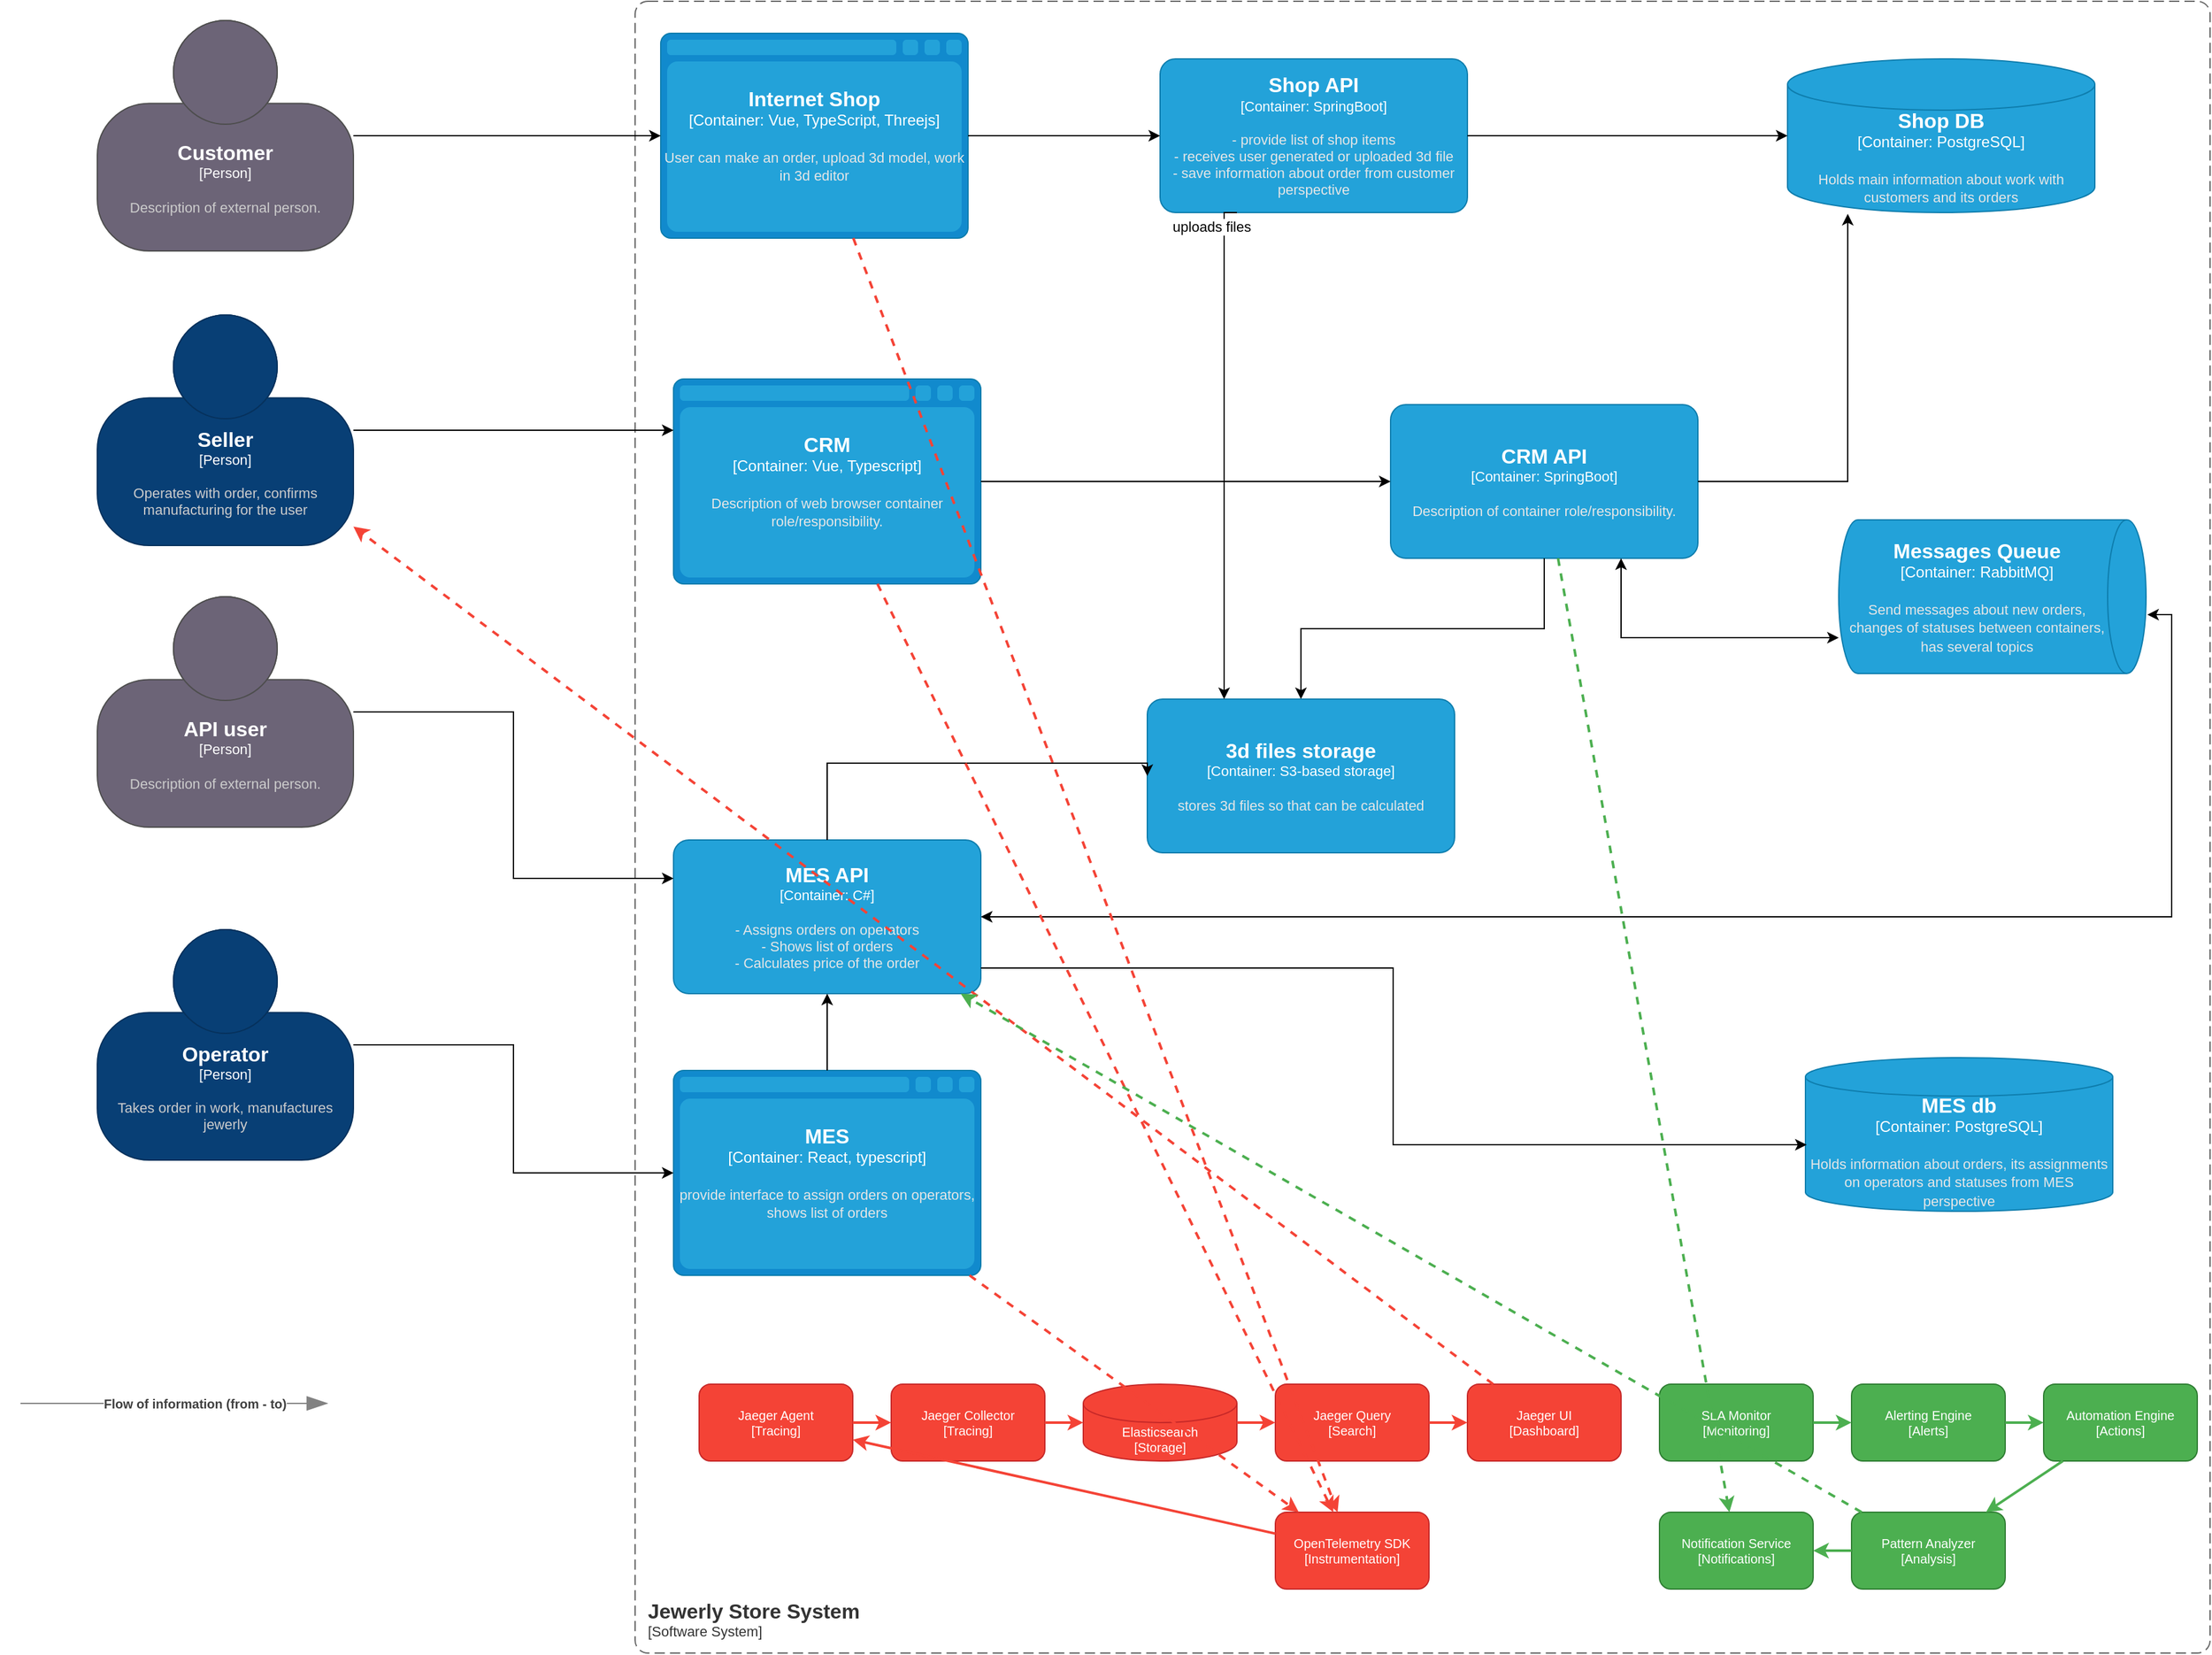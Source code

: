 <?xml version="1.0" encoding="UTF-8"?>
<mxfile version="28.2.3">
  <diagram id="n1DPlX7bn4B0wjNkJa_A" name="Page-1">
    <mxGraphModel dx="910" dy="-169" grid="1" gridSize="10" guides="1" tooltips="1" connect="1" arrows="1" fold="1" page="1" pageScale="1" pageWidth="827" pageHeight="1169" math="0" shadow="0">
      <root>
        <mxCell id="0" />
        <mxCell id="1" parent="0" />
        <object placeholders="1" c4Name="MES API" c4Type="Container" c4Technology="C#" c4Description="- Assigns orders on operators&#xa;- Shows list of orders&#xa;- Calculates price of the order" label="&lt;font style=&quot;font-size: 16px&quot;&gt;&lt;b&gt;%c4Name%&lt;/b&gt;&lt;/font&gt;&lt;div&gt;[%c4Type%: %c4Technology%]&lt;/div&gt;&lt;br&gt;&lt;div&gt;&lt;font style=&quot;font-size: 11px&quot;&gt;&lt;font color=&quot;#E6E6E6&quot;&gt;%c4Description%&lt;/font&gt;&lt;/div&gt;" id="G3vFrTiV91k2r75ZdAF5-1">
          <mxCell style="rounded=1;whiteSpace=wrap;html=1;fontSize=11;labelBackgroundColor=none;fillColor=#23A2D9;fontColor=#ffffff;align=center;arcSize=10;strokeColor=#0E7DAD;metaEdit=1;resizable=0;points=[[0.25,0,0],[0.5,0,0],[0.75,0,0],[1,0.25,0],[1,0.5,0],[1,0.75,0],[0.75,1,0],[0.5,1,0],[0.25,1,0],[0,0.75,0],[0,0.5,0],[0,0.25,0]];" vertex="1" parent="1">
            <mxGeometry x="1620" y="2285" width="240" height="120" as="geometry" />
          </mxCell>
        </object>
        <object placeholders="1" c4Name="Messages Queue" c4Type="Container" c4Technology="RabbitMQ" c4Description="Send messages about new orders, changes of statuses between containers, has several topics" label="&lt;font style=&quot;font-size: 16px&quot;&gt;&lt;b&gt;%c4Name%&lt;/b&gt;&lt;/font&gt;&lt;div&gt;[%c4Type%:&amp;nbsp;%c4Technology%]&lt;/div&gt;&lt;br&gt;&lt;div&gt;&lt;font style=&quot;font-size: 11px&quot;&gt;&lt;font color=&quot;#E6E6E6&quot;&gt;%c4Description%&lt;/font&gt;&lt;/div&gt;" id="G3vFrTiV91k2r75ZdAF5-2">
          <mxCell style="shape=cylinder3;size=15;direction=south;whiteSpace=wrap;html=1;boundedLbl=1;rounded=0;labelBackgroundColor=none;fillColor=#23A2D9;fontSize=12;fontColor=#ffffff;align=center;strokeColor=#0E7DAD;metaEdit=1;points=[[0.5,0,0],[1,0.25,0],[1,0.5,0],[1,0.75,0],[0.5,1,0],[0,0.75,0],[0,0.5,0],[0,0.25,0]];resizable=0;" vertex="1" parent="1">
            <mxGeometry x="2530" y="2035" width="240" height="120" as="geometry" />
          </mxCell>
        </object>
        <object placeholders="1" c4Name="Internet Shop" c4Type="Container" c4Technology="Vue, TypeScript, Threejs" c4Description="User can make an order, upload 3d model, work in 3d editor" label="&lt;font style=&quot;font-size: 16px&quot;&gt;&lt;b&gt;%c4Name%&lt;/b&gt;&lt;/font&gt;&lt;div&gt;[%c4Type%:&amp;nbsp;%c4Technology%]&lt;/div&gt;&lt;br&gt;&lt;div&gt;&lt;font style=&quot;font-size: 11px&quot;&gt;&lt;font color=&quot;#E6E6E6&quot;&gt;%c4Description%&lt;/font&gt;&lt;/div&gt;" id="G3vFrTiV91k2r75ZdAF5-3">
          <mxCell style="shape=mxgraph.c4.webBrowserContainer2;whiteSpace=wrap;html=1;boundedLbl=1;rounded=0;labelBackgroundColor=none;strokeColor=#118ACD;fillColor=#23A2D9;strokeColor=#118ACD;strokeColor2=#0E7DAD;fontSize=12;fontColor=#ffffff;align=center;metaEdit=1;points=[[0.5,0,0],[1,0.25,0],[1,0.5,0],[1,0.75,0],[0.5,1,0],[0,0.75,0],[0,0.5,0],[0,0.25,0]];resizable=0;" vertex="1" parent="1">
            <mxGeometry x="1610" y="1655" width="240" height="160" as="geometry" />
          </mxCell>
        </object>
        <object placeholders="1" c4Name="MES" c4Type="Container" c4Technology="React, typescript" c4Description="provide interface to assign orders on operators, shows list of orders" label="&lt;font style=&quot;font-size: 16px&quot;&gt;&lt;b&gt;%c4Name%&lt;/b&gt;&lt;/font&gt;&lt;div&gt;[%c4Type%:&amp;nbsp;%c4Technology%]&lt;/div&gt;&lt;br&gt;&lt;div&gt;&lt;font style=&quot;font-size: 11px&quot;&gt;&lt;font color=&quot;#E6E6E6&quot;&gt;%c4Description%&lt;/font&gt;&lt;/div&gt;" id="G3vFrTiV91k2r75ZdAF5-4">
          <mxCell style="shape=mxgraph.c4.webBrowserContainer2;whiteSpace=wrap;html=1;boundedLbl=1;rounded=0;labelBackgroundColor=none;strokeColor=#118ACD;fillColor=#23A2D9;strokeColor=#118ACD;strokeColor2=#0E7DAD;fontSize=12;fontColor=#ffffff;align=center;metaEdit=1;points=[[0.5,0,0],[1,0.25,0],[1,0.5,0],[1,0.75,0],[0.5,1,0],[0,0.75,0],[0,0.5,0],[0,0.25,0]];resizable=0;" vertex="1" parent="1">
            <mxGeometry x="1620" y="2465" width="240" height="160" as="geometry" />
          </mxCell>
        </object>
        <mxCell id="G3vFrTiV91k2r75ZdAF5-5" style="edgeStyle=orthogonalEdgeStyle;rounded=0;orthogonalLoop=1;jettySize=auto;html=1;" edge="1" parent="1" source="G3vFrTiV91k2r75ZdAF5-6" target="G3vFrTiV91k2r75ZdAF5-4">
          <mxGeometry relative="1" as="geometry" />
        </mxCell>
        <object placeholders="1" c4Name="Operator" c4Type="Person" c4Description="Takes order in work, manufactures jewerly " label="&lt;font style=&quot;font-size: 16px&quot;&gt;&lt;b&gt;%c4Name%&lt;/b&gt;&lt;/font&gt;&lt;div&gt;[%c4Type%]&lt;/div&gt;&lt;br&gt;&lt;div&gt;&lt;font style=&quot;font-size: 11px&quot;&gt;&lt;font color=&quot;#cccccc&quot;&gt;%c4Description%&lt;/font&gt;&lt;/div&gt;" id="G3vFrTiV91k2r75ZdAF5-6">
          <mxCell style="html=1;fontSize=11;dashed=0;whiteSpace=wrap;fillColor=#083F75;strokeColor=#06315C;fontColor=#ffffff;shape=mxgraph.c4.person2;align=center;metaEdit=1;points=[[0.5,0,0],[1,0.5,0],[1,0.75,0],[0.75,1,0],[0.5,1,0],[0.25,1,0],[0,0.75,0],[0,0.5,0]];resizable=0;" vertex="1" parent="1">
            <mxGeometry x="1170" y="2355" width="200" height="180" as="geometry" />
          </mxCell>
        </object>
        <object placeholders="1" c4Name="Customer" c4Type="Person" c4Description="Description of external person." label="&lt;font style=&quot;font-size: 16px&quot;&gt;&lt;b&gt;%c4Name%&lt;/b&gt;&lt;/font&gt;&lt;div&gt;[%c4Type%]&lt;/div&gt;&lt;br&gt;&lt;div&gt;&lt;font style=&quot;font-size: 11px&quot;&gt;&lt;font color=&quot;#cccccc&quot;&gt;%c4Description%&lt;/font&gt;&lt;/div&gt;" id="G3vFrTiV91k2r75ZdAF5-7">
          <mxCell style="html=1;fontSize=11;dashed=0;whiteSpace=wrap;fillColor=#6C6477;strokeColor=#4D4D4D;fontColor=#ffffff;shape=mxgraph.c4.person2;align=center;metaEdit=1;points=[[0.5,0,0],[1,0.5,0],[1,0.75,0],[0.75,1,0],[0.5,1,0],[0.25,1,0],[0,0.75,0],[0,0.5,0]];resizable=0;" vertex="1" parent="1">
            <mxGeometry x="1170" y="1645" width="200" height="180" as="geometry" />
          </mxCell>
        </object>
        <object placeholders="1" c4Name="API user" c4Type="Person" c4Description="Description of external person." label="&lt;font style=&quot;font-size: 16px&quot;&gt;&lt;b&gt;%c4Name%&lt;/b&gt;&lt;/font&gt;&lt;div&gt;[%c4Type%]&lt;/div&gt;&lt;br&gt;&lt;div&gt;&lt;font style=&quot;font-size: 11px&quot;&gt;&lt;font color=&quot;#cccccc&quot;&gt;%c4Description%&lt;/font&gt;&lt;/div&gt;" id="G3vFrTiV91k2r75ZdAF5-8">
          <mxCell style="html=1;fontSize=11;dashed=0;whiteSpace=wrap;fillColor=#6C6477;strokeColor=#4D4D4D;fontColor=#ffffff;shape=mxgraph.c4.person2;align=center;metaEdit=1;points=[[0.5,0,0],[1,0.5,0],[1,0.75,0],[0.75,1,0],[0.5,1,0],[0.25,1,0],[0,0.75,0],[0,0.5,0]];resizable=0;" vertex="1" parent="1">
            <mxGeometry x="1170" y="2095" width="200" height="180" as="geometry" />
          </mxCell>
        </object>
        <object placeholders="1" c4Name="Shop API" c4Type="Container" c4Technology="SpringBoot" c4Description="- provide list of shop items&#xa;- receives user generated or uploaded 3d file&#xa;- save information about order from customer perspective&#xa;" label="&lt;font style=&quot;font-size: 16px&quot;&gt;&lt;b&gt;%c4Name%&lt;/b&gt;&lt;/font&gt;&lt;div&gt;[%c4Type%: %c4Technology%]&lt;/div&gt;&lt;br&gt;&lt;div&gt;&lt;font style=&quot;font-size: 11px&quot;&gt;&lt;font color=&quot;#E6E6E6&quot;&gt;%c4Description%&lt;/font&gt;&lt;/div&gt;" id="G3vFrTiV91k2r75ZdAF5-9">
          <mxCell style="rounded=1;whiteSpace=wrap;html=1;fontSize=11;labelBackgroundColor=none;fillColor=#23A2D9;fontColor=#ffffff;align=center;arcSize=10;strokeColor=#0E7DAD;metaEdit=1;resizable=0;points=[[0.25,0,0],[0.5,0,0],[0.75,0,0],[1,0.25,0],[1,0.5,0],[1,0.75,0],[0.75,1,0],[0.5,1,0],[0.25,1,0],[0,0.75,0],[0,0.5,0],[0,0.25,0]];" vertex="1" parent="1">
            <mxGeometry x="2000" y="1675" width="240" height="120" as="geometry" />
          </mxCell>
        </object>
        <object placeholders="1" c4Name="CRM" c4Type="Container" c4Technology="Vue, Typescript" c4Description="Description of web browser container role/responsibility." label="&lt;font style=&quot;font-size: 16px&quot;&gt;&lt;b&gt;%c4Name%&lt;/b&gt;&lt;/font&gt;&lt;div&gt;[%c4Type%:&amp;nbsp;%c4Technology%]&lt;/div&gt;&lt;br&gt;&lt;div&gt;&lt;font style=&quot;font-size: 11px&quot;&gt;&lt;font color=&quot;#E6E6E6&quot;&gt;%c4Description%&lt;/font&gt;&lt;/div&gt;" id="G3vFrTiV91k2r75ZdAF5-10">
          <mxCell style="shape=mxgraph.c4.webBrowserContainer2;whiteSpace=wrap;html=1;boundedLbl=1;rounded=0;labelBackgroundColor=none;strokeColor=#118ACD;fillColor=#23A2D9;strokeColor=#118ACD;strokeColor2=#0E7DAD;fontSize=12;fontColor=#ffffff;align=center;metaEdit=1;points=[[0.5,0,0],[1,0.25,0],[1,0.5,0],[1,0.75,0],[0.5,1,0],[0,0.75,0],[0,0.5,0],[0,0.25,0]];resizable=0;" vertex="1" parent="1">
            <mxGeometry x="1620" y="1925" width="240" height="160" as="geometry" />
          </mxCell>
        </object>
        <object placeholders="1" c4Name="CRM API" c4Type="Container" c4Technology="SpringBoot" c4Description="Description of container role/responsibility." label="&lt;font style=&quot;font-size: 16px&quot;&gt;&lt;b&gt;%c4Name%&lt;/b&gt;&lt;/font&gt;&lt;div&gt;[%c4Type%: %c4Technology%]&lt;/div&gt;&lt;br&gt;&lt;div&gt;&lt;font style=&quot;font-size: 11px&quot;&gt;&lt;font color=&quot;#E6E6E6&quot;&gt;%c4Description%&lt;/font&gt;&lt;/div&gt;" id="G3vFrTiV91k2r75ZdAF5-11">
          <mxCell style="rounded=1;whiteSpace=wrap;html=1;fontSize=11;labelBackgroundColor=none;fillColor=#23A2D9;fontColor=#ffffff;align=center;arcSize=10;strokeColor=#0E7DAD;metaEdit=1;resizable=0;points=[[0.25,0,0],[0.5,0,0],[0.75,0,0],[1,0.25,0],[1,0.5,0],[1,0.75,0],[0.75,1,0],[0.5,1,0],[0.25,1,0],[0,0.75,0],[0,0.5,0],[0,0.25,0]];" vertex="1" parent="1">
            <mxGeometry x="2180" y="1945" width="240" height="120" as="geometry" />
          </mxCell>
        </object>
        <object placeholders="1" c4Name="Shop DB" c4Type="Container" c4Technology="PostgreSQL" c4Description="Holds main information about work with customers and its orders&#xa;" label="&lt;font style=&quot;font-size: 16px&quot;&gt;&lt;b&gt;%c4Name%&lt;/b&gt;&lt;/font&gt;&lt;div&gt;[%c4Type%:&amp;nbsp;%c4Technology%]&lt;/div&gt;&lt;br&gt;&lt;div&gt;&lt;font style=&quot;font-size: 11px&quot;&gt;&lt;font color=&quot;#E6E6E6&quot;&gt;%c4Description%&lt;/font&gt;&lt;/div&gt;" id="G3vFrTiV91k2r75ZdAF5-12">
          <mxCell style="shape=cylinder3;size=20;whiteSpace=wrap;html=1;boundedLbl=1;rounded=0;labelBackgroundColor=none;fillColor=#23A2D9;fontSize=12;fontColor=#ffffff;align=center;strokeColor=#0E7DAD;metaEdit=1;points=[[0.5,0,0],[1,0.25,0],[1,0.5,0],[1,0.75,0],[0.5,1,0],[0,0.75,0],[0,0.5,0],[0,0.25,0]];resizable=0;" vertex="1" parent="1">
            <mxGeometry x="2490" y="1675" width="240" height="120" as="geometry" />
          </mxCell>
        </object>
        <mxCell id="G3vFrTiV91k2r75ZdAF5-13" style="edgeStyle=orthogonalEdgeStyle;rounded=0;orthogonalLoop=1;jettySize=auto;html=1;entryX=0.196;entryY=1.008;entryDx=0;entryDy=0;entryPerimeter=0;" edge="1" parent="1" source="G3vFrTiV91k2r75ZdAF5-11" target="G3vFrTiV91k2r75ZdAF5-12">
          <mxGeometry relative="1" as="geometry" />
        </mxCell>
        <mxCell id="G3vFrTiV91k2r75ZdAF5-14" style="edgeStyle=orthogonalEdgeStyle;rounded=0;orthogonalLoop=1;jettySize=auto;html=1;entryX=0;entryY=0.5;entryDx=0;entryDy=0;entryPerimeter=0;" edge="1" parent="1" source="G3vFrTiV91k2r75ZdAF5-9" target="G3vFrTiV91k2r75ZdAF5-12">
          <mxGeometry relative="1" as="geometry" />
        </mxCell>
        <mxCell id="G3vFrTiV91k2r75ZdAF5-15" style="edgeStyle=orthogonalEdgeStyle;rounded=0;orthogonalLoop=1;jettySize=auto;html=1;entryX=0;entryY=0.5;entryDx=0;entryDy=0;entryPerimeter=0;" edge="1" parent="1" source="G3vFrTiV91k2r75ZdAF5-3" target="G3vFrTiV91k2r75ZdAF5-9">
          <mxGeometry relative="1" as="geometry" />
        </mxCell>
        <mxCell id="G3vFrTiV91k2r75ZdAF5-16" style="edgeStyle=orthogonalEdgeStyle;rounded=0;orthogonalLoop=1;jettySize=auto;html=1;entryX=0.767;entryY=1;entryDx=0;entryDy=0;entryPerimeter=0;exitX=0.75;exitY=1;exitDx=0;exitDy=0;exitPerimeter=0;startArrow=classic;startFill=1;" edge="1" parent="1" source="G3vFrTiV91k2r75ZdAF5-11" target="G3vFrTiV91k2r75ZdAF5-2">
          <mxGeometry relative="1" as="geometry" />
        </mxCell>
        <mxCell id="G3vFrTiV91k2r75ZdAF5-17" style="edgeStyle=orthogonalEdgeStyle;rounded=0;orthogonalLoop=1;jettySize=auto;html=1;entryX=0.617;entryY=-0.004;entryDx=0;entryDy=0;entryPerimeter=0;startArrow=classic;startFill=1;" edge="1" parent="1" source="G3vFrTiV91k2r75ZdAF5-1" target="G3vFrTiV91k2r75ZdAF5-2">
          <mxGeometry relative="1" as="geometry" />
        </mxCell>
        <mxCell id="G3vFrTiV91k2r75ZdAF5-18" style="edgeStyle=orthogonalEdgeStyle;rounded=0;orthogonalLoop=1;jettySize=auto;html=1;entryX=0.5;entryY=1;entryDx=0;entryDy=0;entryPerimeter=0;" edge="1" parent="1" source="G3vFrTiV91k2r75ZdAF5-4" target="G3vFrTiV91k2r75ZdAF5-1">
          <mxGeometry relative="1" as="geometry" />
        </mxCell>
        <object placeholders="1" c4Name="Jewerly Store System" c4Type="SystemScopeBoundary" c4Application="Software System" label="&lt;font style=&quot;font-size: 16px&quot;&gt;&lt;b&gt;&lt;div style=&quot;text-align: left&quot;&gt;%c4Name%&lt;/div&gt;&lt;/b&gt;&lt;/font&gt;&lt;div style=&quot;text-align: left&quot;&gt;[%c4Application%]&lt;/div&gt;" id="G3vFrTiV91k2r75ZdAF5-19">
          <mxCell style="rounded=1;fontSize=11;whiteSpace=wrap;html=1;dashed=1;arcSize=20;fillColor=none;strokeColor=#666666;fontColor=#333333;labelBackgroundColor=none;align=left;verticalAlign=bottom;labelBorderColor=none;spacingTop=0;spacing=10;dashPattern=8 4;metaEdit=1;rotatable=0;perimeter=rectanglePerimeter;noLabel=0;labelPadding=0;allowArrows=0;connectable=0;expand=0;recursiveResize=0;editable=1;pointerEvents=0;absoluteArcSize=1;points=[[0.25,0,0],[0.5,0,0],[0.75,0,0],[1,0.25,0],[1,0.5,0],[1,0.75,0],[0.75,1,0],[0.5,1,0],[0.25,1,0],[0,0.75,0],[0,0.5,0],[0,0.25,0]];" vertex="1" parent="1">
            <mxGeometry x="1590" y="1630" width="1230" height="1290" as="geometry" />
          </mxCell>
        </object>
        <mxCell id="G3vFrTiV91k2r75ZdAF5-20" style="edgeStyle=orthogonalEdgeStyle;rounded=0;orthogonalLoop=1;jettySize=auto;html=1;entryX=0;entryY=0.25;entryDx=0;entryDy=0;entryPerimeter=0;" edge="1" parent="1" source="G3vFrTiV91k2r75ZdAF5-8" target="G3vFrTiV91k2r75ZdAF5-1">
          <mxGeometry relative="1" as="geometry" />
        </mxCell>
        <mxCell id="G3vFrTiV91k2r75ZdAF5-21" style="edgeStyle=orthogonalEdgeStyle;rounded=0;orthogonalLoop=1;jettySize=auto;html=1;entryX=0;entryY=0.5;entryDx=0;entryDy=0;entryPerimeter=0;" edge="1" parent="1" source="G3vFrTiV91k2r75ZdAF5-10" target="G3vFrTiV91k2r75ZdAF5-11">
          <mxGeometry relative="1" as="geometry" />
        </mxCell>
        <mxCell id="G3vFrTiV91k2r75ZdAF5-22" style="edgeStyle=orthogonalEdgeStyle;rounded=0;orthogonalLoop=1;jettySize=auto;html=1;entryX=0;entryY=0.5;entryDx=0;entryDy=0;entryPerimeter=0;" edge="1" parent="1" source="G3vFrTiV91k2r75ZdAF5-7" target="G3vFrTiV91k2r75ZdAF5-3">
          <mxGeometry relative="1" as="geometry" />
        </mxCell>
        <mxCell id="G3vFrTiV91k2r75ZdAF5-23" value="" style="edgeStyle=orthogonalEdgeStyle;rounded=0;orthogonalLoop=1;jettySize=auto;html=1;startArrow=classic;startFill=1;endArrow=none;endFill=0;" edge="1" parent="1" source="G3vFrTiV91k2r75ZdAF5-24" target="G3vFrTiV91k2r75ZdAF5-11">
          <mxGeometry relative="1" as="geometry" />
        </mxCell>
        <object placeholders="1" c4Name="3d files storage" c4Type="Container" c4Technology="S3-based storage" c4Description="stores 3d files so that can be calculated" label="&lt;font style=&quot;font-size: 16px&quot;&gt;&lt;b&gt;%c4Name%&lt;/b&gt;&lt;/font&gt;&lt;div&gt;[%c4Type%: %c4Technology%]&lt;/div&gt;&lt;br&gt;&lt;div&gt;&lt;font style=&quot;font-size: 11px&quot;&gt;&lt;font color=&quot;#E6E6E6&quot;&gt;%c4Description%&lt;/font&gt;&lt;/div&gt;" id="G3vFrTiV91k2r75ZdAF5-24">
          <mxCell style="rounded=1;whiteSpace=wrap;html=1;fontSize=11;labelBackgroundColor=none;fillColor=#23A2D9;fontColor=#ffffff;align=center;arcSize=10;strokeColor=#0E7DAD;metaEdit=1;resizable=0;points=[[0.25,0,0],[0.5,0,0],[0.75,0,0],[1,0.25,0],[1,0.5,0],[1,0.75,0],[0.75,1,0],[0.5,1,0],[0.25,1,0],[0,0.75,0],[0,0.5,0],[0,0.25,0]];" vertex="1" parent="1">
            <mxGeometry x="1990" y="2175" width="240" height="120" as="geometry" />
          </mxCell>
        </object>
        <mxCell id="G3vFrTiV91k2r75ZdAF5-25" style="edgeStyle=orthogonalEdgeStyle;rounded=0;orthogonalLoop=1;jettySize=auto;html=1;entryX=0;entryY=0.5;entryDx=0;entryDy=0;entryPerimeter=0;" edge="1" parent="1" source="G3vFrTiV91k2r75ZdAF5-1" target="G3vFrTiV91k2r75ZdAF5-24">
          <mxGeometry relative="1" as="geometry">
            <Array as="points">
              <mxPoint x="1740" y="2225" />
            </Array>
          </mxGeometry>
        </mxCell>
        <mxCell id="G3vFrTiV91k2r75ZdAF5-26" style="edgeStyle=orthogonalEdgeStyle;rounded=0;orthogonalLoop=1;jettySize=auto;html=1;entryX=0.25;entryY=0;entryDx=0;entryDy=0;entryPerimeter=0;exitX=0.25;exitY=1;exitDx=0;exitDy=0;exitPerimeter=0;" edge="1" parent="1" source="G3vFrTiV91k2r75ZdAF5-9" target="G3vFrTiV91k2r75ZdAF5-24">
          <mxGeometry relative="1" as="geometry">
            <mxPoint x="2060" y="1825" as="sourcePoint" />
            <mxPoint x="2260.08" y="2185.96" as="targetPoint" />
            <Array as="points">
              <mxPoint x="2050" y="1795" />
            </Array>
          </mxGeometry>
        </mxCell>
        <mxCell id="G3vFrTiV91k2r75ZdAF5-27" value="uploads files" style="edgeLabel;html=1;align=center;verticalAlign=middle;resizable=0;points=[];" vertex="1" connectable="0" parent="G3vFrTiV91k2r75ZdAF5-26">
          <mxGeometry x="-0.371" y="-2" relative="1" as="geometry">
            <mxPoint x="-8" y="-102" as="offset" />
          </mxGeometry>
        </mxCell>
        <object placeholders="1" c4Name="Seller" c4Type="Person" c4Description="Operates with order, confirms manufacturing for the user" label="&lt;font style=&quot;font-size: 16px&quot;&gt;&lt;b&gt;%c4Name%&lt;/b&gt;&lt;/font&gt;&lt;div&gt;[%c4Type%]&lt;/div&gt;&lt;br&gt;&lt;div&gt;&lt;font style=&quot;font-size: 11px&quot;&gt;&lt;font color=&quot;#cccccc&quot;&gt;%c4Description%&lt;/font&gt;&lt;/div&gt;" id="G3vFrTiV91k2r75ZdAF5-28">
          <mxCell style="html=1;fontSize=11;dashed=0;whiteSpace=wrap;fillColor=#083F75;strokeColor=#06315C;fontColor=#ffffff;shape=mxgraph.c4.person2;align=center;metaEdit=1;points=[[0.5,0,0],[1,0.5,0],[1,0.75,0],[0.75,1,0],[0.5,1,0],[0.25,1,0],[0,0.75,0],[0,0.5,0]];resizable=0;" vertex="1" parent="1">
            <mxGeometry x="1170" y="1875" width="200" height="180" as="geometry" />
          </mxCell>
        </object>
        <mxCell id="G3vFrTiV91k2r75ZdAF5-29" style="edgeStyle=orthogonalEdgeStyle;rounded=0;orthogonalLoop=1;jettySize=auto;html=1;entryX=0;entryY=0.25;entryDx=0;entryDy=0;entryPerimeter=0;" edge="1" parent="1" source="G3vFrTiV91k2r75ZdAF5-28" target="G3vFrTiV91k2r75ZdAF5-10">
          <mxGeometry relative="1" as="geometry" />
        </mxCell>
        <object placeholders="1" c4Name="MES db" c4Type="Container" c4Technology="PostgreSQL" c4Description="Holds information about orders, its assignments on operators and statuses from MES perspective" label="&lt;font style=&quot;font-size: 16px&quot;&gt;&lt;b&gt;%c4Name%&lt;/b&gt;&lt;/font&gt;&lt;div&gt;[%c4Type%:&amp;nbsp;%c4Technology%]&lt;/div&gt;&lt;br&gt;&lt;div&gt;&lt;font style=&quot;font-size: 11px&quot;&gt;&lt;font color=&quot;#E6E6E6&quot;&gt;%c4Description%&lt;/font&gt;&lt;/div&gt;" id="G3vFrTiV91k2r75ZdAF5-30">
          <mxCell style="shape=cylinder3;size=15;whiteSpace=wrap;html=1;boundedLbl=1;rounded=0;labelBackgroundColor=none;fillColor=#23A2D9;fontSize=12;fontColor=#ffffff;align=center;strokeColor=#0E7DAD;metaEdit=1;points=[[0.5,0,0],[1,0.25,0],[1,0.5,0],[1,0.75,0],[0.5,1,0],[0,0.75,0],[0,0.5,0],[0,0.25,0]];resizable=0;" vertex="1" parent="1">
            <mxGeometry x="2504" y="2455" width="240" height="120" as="geometry" />
          </mxCell>
        </object>
        <mxCell id="G3vFrTiV91k2r75ZdAF5-31" style="edgeStyle=orthogonalEdgeStyle;rounded=0;orthogonalLoop=1;jettySize=auto;html=1;entryX=0.004;entryY=0.567;entryDx=0;entryDy=0;entryPerimeter=0;" edge="1" parent="1" source="G3vFrTiV91k2r75ZdAF5-1" target="G3vFrTiV91k2r75ZdAF5-30">
          <mxGeometry relative="1" as="geometry">
            <mxPoint x="2470" y="2525" as="targetPoint" />
            <Array as="points">
              <mxPoint x="2182" y="2385" />
              <mxPoint x="2182" y="2523" />
            </Array>
          </mxGeometry>
        </mxCell>
        <object placeholders="1" c4Type="Relationship" c4Description="Flow of information (from - to) " label="&lt;div style=&quot;text-align: left&quot;&gt;&lt;div style=&quot;text-align: center&quot;&gt;&lt;b&gt;%c4Description%&lt;/b&gt;&lt;/div&gt;" id="G3vFrTiV91k2r75ZdAF5-32">
          <mxCell style="endArrow=blockThin;html=1;fontSize=10;fontColor=#404040;strokeWidth=1;endFill=1;strokeColor=#828282;elbow=vertical;metaEdit=1;endSize=14;startSize=14;jumpStyle=arc;jumpSize=16;rounded=0;edgeStyle=orthogonalEdgeStyle;" edge="1" parent="1">
            <mxGeometry x="0.133" width="240" relative="1" as="geometry">
              <mxPoint x="1110" y="2725" as="sourcePoint" />
              <mxPoint x="1350" y="2725" as="targetPoint" />
              <mxPoint as="offset" />
            </mxGeometry>
          </mxCell>
        </object>
        <mxCell id="G3vFrTiV91k2r75ZdAF5-33" value="Jaeger Agent&#xa;[Tracing]" style="rounded=1;whiteSpace=wrap;html=1;fontSize=10;fillColor=#f44336;strokeColor=#c62828;fontColor=#ffffff;" vertex="1" parent="1">
          <mxGeometry x="1640" y="2710" width="120" height="60" as="geometry" />
        </mxCell>
        <mxCell id="G3vFrTiV91k2r75ZdAF5-34" value="Jaeger Collector&#xa;[Tracing]" style="rounded=1;whiteSpace=wrap;html=1;fontSize=10;fillColor=#f44336;strokeColor=#c62828;fontColor=#ffffff;" vertex="1" parent="1">
          <mxGeometry x="1790" y="2710" width="120" height="60" as="geometry" />
        </mxCell>
        <mxCell id="G3vFrTiV91k2r75ZdAF5-35" value="Elasticsearch&#xa;[Storage]" style="shape=cylinder3;whiteSpace=wrap;html=1;boundedLbl=1;backgroundOutline=1;size=15;fontSize=10;fillColor=#f44336;strokeColor=#c62828;fontColor=#ffffff;" vertex="1" parent="1">
          <mxGeometry x="1940" y="2710" width="120" height="60" as="geometry" />
        </mxCell>
        <mxCell id="G3vFrTiV91k2r75ZdAF5-36" value="Jaeger Query&#xa;[Search]" style="rounded=1;whiteSpace=wrap;html=1;fontSize=10;fillColor=#f44336;strokeColor=#c62828;fontColor=#ffffff;" vertex="1" parent="1">
          <mxGeometry x="2090" y="2710" width="120" height="60" as="geometry" />
        </mxCell>
        <mxCell id="G3vFrTiV91k2r75ZdAF5-37" value="Jaeger UI&#xa;[Dashboard]" style="rounded=1;whiteSpace=wrap;html=1;fontSize=10;fillColor=#f44336;strokeColor=#c62828;fontColor=#ffffff;" vertex="1" parent="1">
          <mxGeometry x="2240" y="2710" width="120" height="60" as="geometry" />
        </mxCell>
        <mxCell id="G3vFrTiV91k2r75ZdAF5-38" value="SLA Monitor&#xa;[Monitoring]" style="rounded=1;whiteSpace=wrap;html=1;fontSize=10;fillColor=#4caf50;strokeColor=#2e7d32;fontColor=#ffffff;" vertex="1" parent="1">
          <mxGeometry x="2390" y="2710" width="120" height="60" as="geometry" />
        </mxCell>
        <mxCell id="G3vFrTiV91k2r75ZdAF5-39" value="Alerting Engine&#xa;[Alerts]" style="rounded=1;whiteSpace=wrap;html=1;fontSize=10;fillColor=#4caf50;strokeColor=#2e7d32;fontColor=#ffffff;" vertex="1" parent="1">
          <mxGeometry x="2540" y="2710" width="120" height="60" as="geometry" />
        </mxCell>
        <mxCell id="G3vFrTiV91k2r75ZdAF5-40" value="Automation Engine&#xa;[Actions]" style="rounded=1;whiteSpace=wrap;html=1;fontSize=10;fillColor=#4caf50;strokeColor=#2e7d32;fontColor=#ffffff;" vertex="1" parent="1">
          <mxGeometry x="2690" y="2710" width="120" height="60" as="geometry" />
        </mxCell>
        <mxCell id="G3vFrTiV91k2r75ZdAF5-41" value="Notification Service&#xa;[Notifications]" style="rounded=1;whiteSpace=wrap;html=1;fontSize=10;fillColor=#4caf50;strokeColor=#2e7d32;fontColor=#ffffff;" vertex="1" parent="1">
          <mxGeometry x="2390" y="2810" width="120" height="60" as="geometry" />
        </mxCell>
        <mxCell id="G3vFrTiV91k2r75ZdAF5-42" value="Pattern Analyzer&#xa;[Analysis]" style="rounded=1;whiteSpace=wrap;html=1;fontSize=10;fillColor=#4caf50;strokeColor=#2e7d32;fontColor=#ffffff;" vertex="1" parent="1">
          <mxGeometry x="2540" y="2810" width="120" height="60" as="geometry" />
        </mxCell>
         <mxCell id="G3vFrTiV91k2r75ZdAF5-43" value="OpenTelemetry SDK&#xa;[Instrumentation]" style="rounded=1;whiteSpace=wrap;html=1;fontSize=10;fillColor=#f44336;strokeColor=#c62828;fontColor=#ffffff;" vertex="1" parent="1">
           <mxGeometry x="2090" y="2810" width="120" height="60" as="geometry" />
         </mxCell>
         <mxCell id="G3vFrTiV91k2r75ZdAF5-44" value="" style="endArrow=classic;html=1;rounded=0;strokeWidth=2;strokeColor=#f44336;dashed=1;" edge="1" parent="1" source="G3vFrTiV91k2r75ZdAF5-3" target="G3vFrTiV91k2r75ZdAF5-43">
           <mxGeometry width="50" height="50" relative="1" as="geometry">
             <mxPoint x="1730" y="1735" as="sourcePoint" />
             <mxPoint x="2150" y="2810" as="targetPoint" />
           </mxGeometry>
         </mxCell>
         <mxCell id="G3vFrTiV91k2r75ZdAF5-45" value="" style="endArrow=classic;html=1;rounded=0;strokeWidth=2;strokeColor=#f44336;dashed=1;" edge="1" parent="1" source="G3vFrTiV91k2r75ZdAF5-10" target="G3vFrTiV91k2r75ZdAF5-43">
           <mxGeometry width="50" height="50" relative="1" as="geometry">
             <mxPoint x="1740" y="2005" as="sourcePoint" />
             <mxPoint x="2150" y="2810" as="targetPoint" />
           </mxGeometry>
         </mxCell>
         <mxCell id="G3vFrTiV91k2r75ZdAF5-46" value="" style="endArrow=classic;html=1;rounded=0;strokeWidth=2;strokeColor=#f44336;dashed=1;" edge="1" parent="1" source="G3vFrTiV91k2r75ZdAF5-4" target="G3vFrTiV91k2r75ZdAF5-43">
           <mxGeometry width="50" height="50" relative="1" as="geometry">
             <mxPoint x="1740" y="2545" as="sourcePoint" />
             <mxPoint x="2150" y="2810" as="targetPoint" />
           </mxGeometry>
         </mxCell>
         <mxCell id="G3vFrTiV91k2r75ZdAF5-47" value="" style="endArrow=classic;html=1;rounded=0;strokeWidth=2;strokeColor=#f44336;" edge="1" parent="1" source="G3vFrTiV91k2r75ZdAF5-43" target="G3vFrTiV91k2r75ZdAF5-33">
           <mxGeometry width="50" height="50" relative="1" as="geometry">
             <mxPoint x="2150" y="2810" as="sourcePoint" />
             <mxPoint x="1700" y="2710" as="targetPoint" />
           </mxGeometry>
         </mxCell>
         <mxCell id="G3vFrTiV91k2r75ZdAF5-48" value="" style="endArrow=classic;html=1;rounded=0;strokeWidth=2;strokeColor=#f44336;" edge="1" parent="1" source="G3vFrTiV91k2r75ZdAF5-33" target="G3vFrTiV91k2r75ZdAF5-34">
           <mxGeometry width="50" height="50" relative="1" as="geometry">
             <mxPoint x="1760" y="2740" as="sourcePoint" />
             <mxPoint x="1850" y="2740" as="targetPoint" />
           </mxGeometry>
         </mxCell>
         <mxCell id="G3vFrTiV91k2r75ZdAF5-49" value="" style="endArrow=classic;html=1;rounded=0;strokeWidth=2;strokeColor=#f44336;" edge="1" parent="1" source="G3vFrTiV91k2r75ZdAF5-34" target="G3vFrTiV91k2r75ZdAF5-35">
           <mxGeometry width="50" height="50" relative="1" as="geometry">
             <mxPoint x="1910" y="2740" as="sourcePoint" />
             <mxPoint x="2000" y="2740" as="targetPoint" />
           </mxGeometry>
         </mxCell>
         <mxCell id="G3vFrTiV91k2r75ZdAF5-50" value="" style="endArrow=classic;html=1;rounded=0;strokeWidth=2;strokeColor=#f44336;" edge="1" parent="1" source="G3vFrTiV91k2r75ZdAF5-35" target="G3vFrTiV91k2r75ZdAF5-36">
           <mxGeometry width="50" height="50" relative="1" as="geometry">
             <mxPoint x="2060" y="2740" as="sourcePoint" />
             <mxPoint x="2150" y="2740" as="targetPoint" />
           </mxGeometry>
         </mxCell>
         <mxCell id="G3vFrTiV91k2r75ZdAF5-51" value="" style="endArrow=classic;html=1;rounded=0;strokeWidth=2;strokeColor=#f44336;" edge="1" parent="1" source="G3vFrTiV91k2r75ZdAF5-36" target="G3vFrTiV91k2r75ZdAF5-37">
           <mxGeometry width="50" height="50" relative="1" as="geometry">
             <mxPoint x="2210" y="2740" as="sourcePoint" />
             <mxPoint x="2300" y="2740" as="targetPoint" />
           </mxGeometry>
         </mxCell>
         <mxCell id="G3vFrTiV91k2r75ZdAF5-52" value="" style="endArrow=classic;html=1;rounded=0;strokeWidth=2;strokeColor=#f44336;dashed=1;" edge="1" parent="1" source="G3vFrTiV91k2r75ZdAF5-37" target="G3vFrTiV91k2r75ZdAF5-28">
           <mxGeometry width="50" height="50" relative="1" as="geometry">
             <mxPoint x="2300" y="2740" as="sourcePoint" />
             <mxPoint x="1270" y="1965" as="targetPoint" />
           </mxGeometry>
         </mxCell>
         <mxCell id="G3vFrTiV91k2r75ZdAF5-53" value="" style="endArrow=classic;html=1;rounded=0;strokeWidth=2;strokeColor=#4caf50;" edge="1" parent="1" source="G3vFrTiV91k2r75ZdAF5-38" target="G3vFrTiV91k2r75ZdAF5-39">
           <mxGeometry width="50" height="50" relative="1" as="geometry">
             <mxPoint x="2450" y="2740" as="sourcePoint" />
             <mxPoint x="2600" y="2740" as="targetPoint" />
           </mxGeometry>
         </mxCell>
         <mxCell id="G3vFrTiV91k2r75ZdAF5-54" value="" style="endArrow=classic;html=1;rounded=0;strokeWidth=2;strokeColor=#4caf50;" edge="1" parent="1" source="G3vFrTiV91k2r75ZdAF5-39" target="G3vFrTiV91k2r75ZdAF5-40">
           <mxGeometry width="50" height="50" relative="1" as="geometry">
             <mxPoint x="2660" y="2740" as="sourcePoint" />
             <mxPoint x="2750" y="2740" as="targetPoint" />
           </mxGeometry>
         </mxCell>
         <mxCell id="G3vFrTiV91k2r75ZdAF5-55" value="" style="endArrow=classic;html=1;rounded=0;strokeWidth=2;strokeColor=#4caf50;" edge="1" parent="1" source="G3vFrTiV91k2r75ZdAF5-40" target="G3vFrTiV91k2r75ZdAF5-42">
           <mxGeometry width="50" height="50" relative="1" as="geometry">
             <mxPoint x="2750" y="2770" as="sourcePoint" />
             <mxPoint x="2600" y="2810" as="targetPoint" />
           </mxGeometry>
         </mxCell>
         <mxCell id="G3vFrTiV91k2r75ZdAF5-56" value="" style="endArrow=classic;html=1;rounded=0;strokeWidth=2;strokeColor=#4caf50;" edge="1" parent="1" source="G3vFrTiV91k2r75ZdAF5-42" target="G3vFrTiV91k2r75ZdAF5-41">
           <mxGeometry width="50" height="50" relative="1" as="geometry">
             <mxPoint x="2600" y="2810" as="sourcePoint" />
             <mxPoint x="2450" y="2810" as="targetPoint" />
           </mxGeometry>
         </mxCell>
         <mxCell id="G3vFrTiV91k2r75ZdAF5-57" value="" style="endArrow=classic;html=1;rounded=0;strokeWidth=2;strokeColor=#4caf50;dashed=1;" edge="1" parent="1" source="G3vFrTiV91k2r75ZdAF5-42" target="G3vFrTiV91k2r75ZdAF5-1">
           <mxGeometry width="50" height="50" relative="1" as="geometry">
             <mxPoint x="2600" y="2810" as="sourcePoint" />
             <mxPoint x="1740" y="2345" as="targetPoint" />
           </mxGeometry>
         </mxCell>
         <mxCell id="G3vFrTiV91k2r75ZdAF5-58" value="" style="endArrow=classic;html=1;rounded=0;strokeWidth=2;strokeColor=#4caf50;dashed=1;" edge="1" parent="1" source="G3vFrTiV91k2r75ZdAF5-11" target="G3vFrTiV91k2r75ZdAF5-41">
           <mxGeometry width="50" height="50" relative="1" as="geometry">
             <mxPoint x="2300" y="2005" as="sourcePoint" />
             <mxPoint x="2450" y="2810" as="targetPoint" />
           </mxGeometry>
         </mxCell>
       </root>
     </mxGraphModel>
   </diagram>
 </mxfile>
